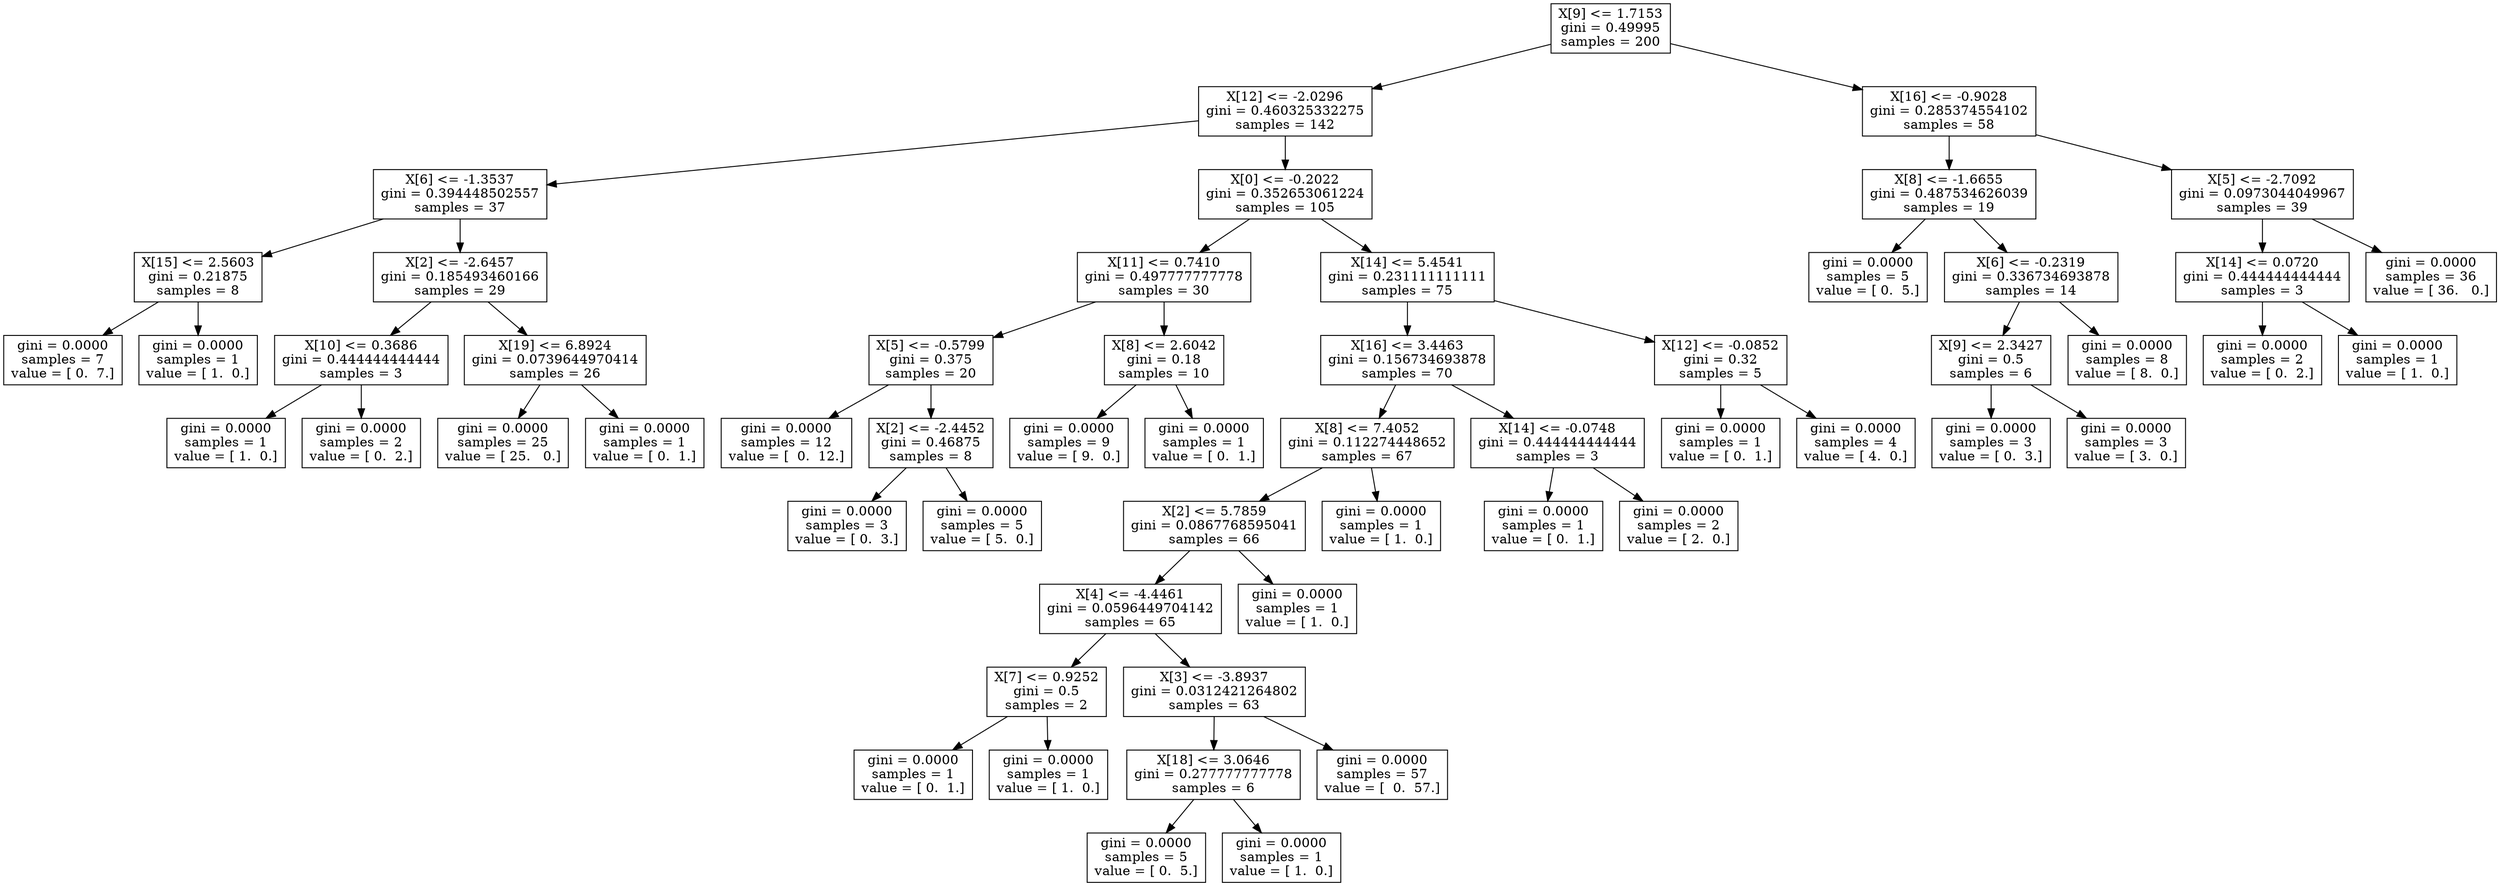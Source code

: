 digraph Tree {
0 [label="X[9] <= 1.7153\ngini = 0.49995\nsamples = 200", shape="box"] ;
1 [label="X[12] <= -2.0296\ngini = 0.460325332275\nsamples = 142", shape="box"] ;
0 -> 1 ;
2 [label="X[6] <= -1.3537\ngini = 0.394448502557\nsamples = 37", shape="box"] ;
1 -> 2 ;
3 [label="X[15] <= 2.5603\ngini = 0.21875\nsamples = 8", shape="box"] ;
2 -> 3 ;
4 [label="gini = 0.0000\nsamples = 7\nvalue = [ 0.  7.]", shape="box"] ;
3 -> 4 ;
5 [label="gini = 0.0000\nsamples = 1\nvalue = [ 1.  0.]", shape="box"] ;
3 -> 5 ;
6 [label="X[2] <= -2.6457\ngini = 0.185493460166\nsamples = 29", shape="box"] ;
2 -> 6 ;
7 [label="X[10] <= 0.3686\ngini = 0.444444444444\nsamples = 3", shape="box"] ;
6 -> 7 ;
8 [label="gini = 0.0000\nsamples = 1\nvalue = [ 1.  0.]", shape="box"] ;
7 -> 8 ;
9 [label="gini = 0.0000\nsamples = 2\nvalue = [ 0.  2.]", shape="box"] ;
7 -> 9 ;
10 [label="X[19] <= 6.8924\ngini = 0.0739644970414\nsamples = 26", shape="box"] ;
6 -> 10 ;
11 [label="gini = 0.0000\nsamples = 25\nvalue = [ 25.   0.]", shape="box"] ;
10 -> 11 ;
12 [label="gini = 0.0000\nsamples = 1\nvalue = [ 0.  1.]", shape="box"] ;
10 -> 12 ;
13 [label="X[0] <= -0.2022\ngini = 0.352653061224\nsamples = 105", shape="box"] ;
1 -> 13 ;
14 [label="X[11] <= 0.7410\ngini = 0.497777777778\nsamples = 30", shape="box"] ;
13 -> 14 ;
15 [label="X[5] <= -0.5799\ngini = 0.375\nsamples = 20", shape="box"] ;
14 -> 15 ;
16 [label="gini = 0.0000\nsamples = 12\nvalue = [  0.  12.]", shape="box"] ;
15 -> 16 ;
17 [label="X[2] <= -2.4452\ngini = 0.46875\nsamples = 8", shape="box"] ;
15 -> 17 ;
18 [label="gini = 0.0000\nsamples = 3\nvalue = [ 0.  3.]", shape="box"] ;
17 -> 18 ;
19 [label="gini = 0.0000\nsamples = 5\nvalue = [ 5.  0.]", shape="box"] ;
17 -> 19 ;
20 [label="X[8] <= 2.6042\ngini = 0.18\nsamples = 10", shape="box"] ;
14 -> 20 ;
21 [label="gini = 0.0000\nsamples = 9\nvalue = [ 9.  0.]", shape="box"] ;
20 -> 21 ;
22 [label="gini = 0.0000\nsamples = 1\nvalue = [ 0.  1.]", shape="box"] ;
20 -> 22 ;
23 [label="X[14] <= 5.4541\ngini = 0.231111111111\nsamples = 75", shape="box"] ;
13 -> 23 ;
24 [label="X[16] <= 3.4463\ngini = 0.156734693878\nsamples = 70", shape="box"] ;
23 -> 24 ;
25 [label="X[8] <= 7.4052\ngini = 0.112274448652\nsamples = 67", shape="box"] ;
24 -> 25 ;
26 [label="X[2] <= 5.7859\ngini = 0.0867768595041\nsamples = 66", shape="box"] ;
25 -> 26 ;
27 [label="X[4] <= -4.4461\ngini = 0.0596449704142\nsamples = 65", shape="box"] ;
26 -> 27 ;
28 [label="X[7] <= 0.9252\ngini = 0.5\nsamples = 2", shape="box"] ;
27 -> 28 ;
29 [label="gini = 0.0000\nsamples = 1\nvalue = [ 0.  1.]", shape="box"] ;
28 -> 29 ;
30 [label="gini = 0.0000\nsamples = 1\nvalue = [ 1.  0.]", shape="box"] ;
28 -> 30 ;
31 [label="X[3] <= -3.8937\ngini = 0.0312421264802\nsamples = 63", shape="box"] ;
27 -> 31 ;
32 [label="X[18] <= 3.0646\ngini = 0.277777777778\nsamples = 6", shape="box"] ;
31 -> 32 ;
33 [label="gini = 0.0000\nsamples = 5\nvalue = [ 0.  5.]", shape="box"] ;
32 -> 33 ;
34 [label="gini = 0.0000\nsamples = 1\nvalue = [ 1.  0.]", shape="box"] ;
32 -> 34 ;
35 [label="gini = 0.0000\nsamples = 57\nvalue = [  0.  57.]", shape="box"] ;
31 -> 35 ;
36 [label="gini = 0.0000\nsamples = 1\nvalue = [ 1.  0.]", shape="box"] ;
26 -> 36 ;
37 [label="gini = 0.0000\nsamples = 1\nvalue = [ 1.  0.]", shape="box"] ;
25 -> 37 ;
38 [label="X[14] <= -0.0748\ngini = 0.444444444444\nsamples = 3", shape="box"] ;
24 -> 38 ;
39 [label="gini = 0.0000\nsamples = 1\nvalue = [ 0.  1.]", shape="box"] ;
38 -> 39 ;
40 [label="gini = 0.0000\nsamples = 2\nvalue = [ 2.  0.]", shape="box"] ;
38 -> 40 ;
41 [label="X[12] <= -0.0852\ngini = 0.32\nsamples = 5", shape="box"] ;
23 -> 41 ;
42 [label="gini = 0.0000\nsamples = 1\nvalue = [ 0.  1.]", shape="box"] ;
41 -> 42 ;
43 [label="gini = 0.0000\nsamples = 4\nvalue = [ 4.  0.]", shape="box"] ;
41 -> 43 ;
44 [label="X[16] <= -0.9028\ngini = 0.285374554102\nsamples = 58", shape="box"] ;
0 -> 44 ;
45 [label="X[8] <= -1.6655\ngini = 0.487534626039\nsamples = 19", shape="box"] ;
44 -> 45 ;
46 [label="gini = 0.0000\nsamples = 5\nvalue = [ 0.  5.]", shape="box"] ;
45 -> 46 ;
47 [label="X[6] <= -0.2319\ngini = 0.336734693878\nsamples = 14", shape="box"] ;
45 -> 47 ;
48 [label="X[9] <= 2.3427\ngini = 0.5\nsamples = 6", shape="box"] ;
47 -> 48 ;
49 [label="gini = 0.0000\nsamples = 3\nvalue = [ 0.  3.]", shape="box"] ;
48 -> 49 ;
50 [label="gini = 0.0000\nsamples = 3\nvalue = [ 3.  0.]", shape="box"] ;
48 -> 50 ;
51 [label="gini = 0.0000\nsamples = 8\nvalue = [ 8.  0.]", shape="box"] ;
47 -> 51 ;
52 [label="X[5] <= -2.7092\ngini = 0.0973044049967\nsamples = 39", shape="box"] ;
44 -> 52 ;
53 [label="X[14] <= 0.0720\ngini = 0.444444444444\nsamples = 3", shape="box"] ;
52 -> 53 ;
54 [label="gini = 0.0000\nsamples = 2\nvalue = [ 0.  2.]", shape="box"] ;
53 -> 54 ;
55 [label="gini = 0.0000\nsamples = 1\nvalue = [ 1.  0.]", shape="box"] ;
53 -> 55 ;
56 [label="gini = 0.0000\nsamples = 36\nvalue = [ 36.   0.]", shape="box"] ;
52 -> 56 ;
}